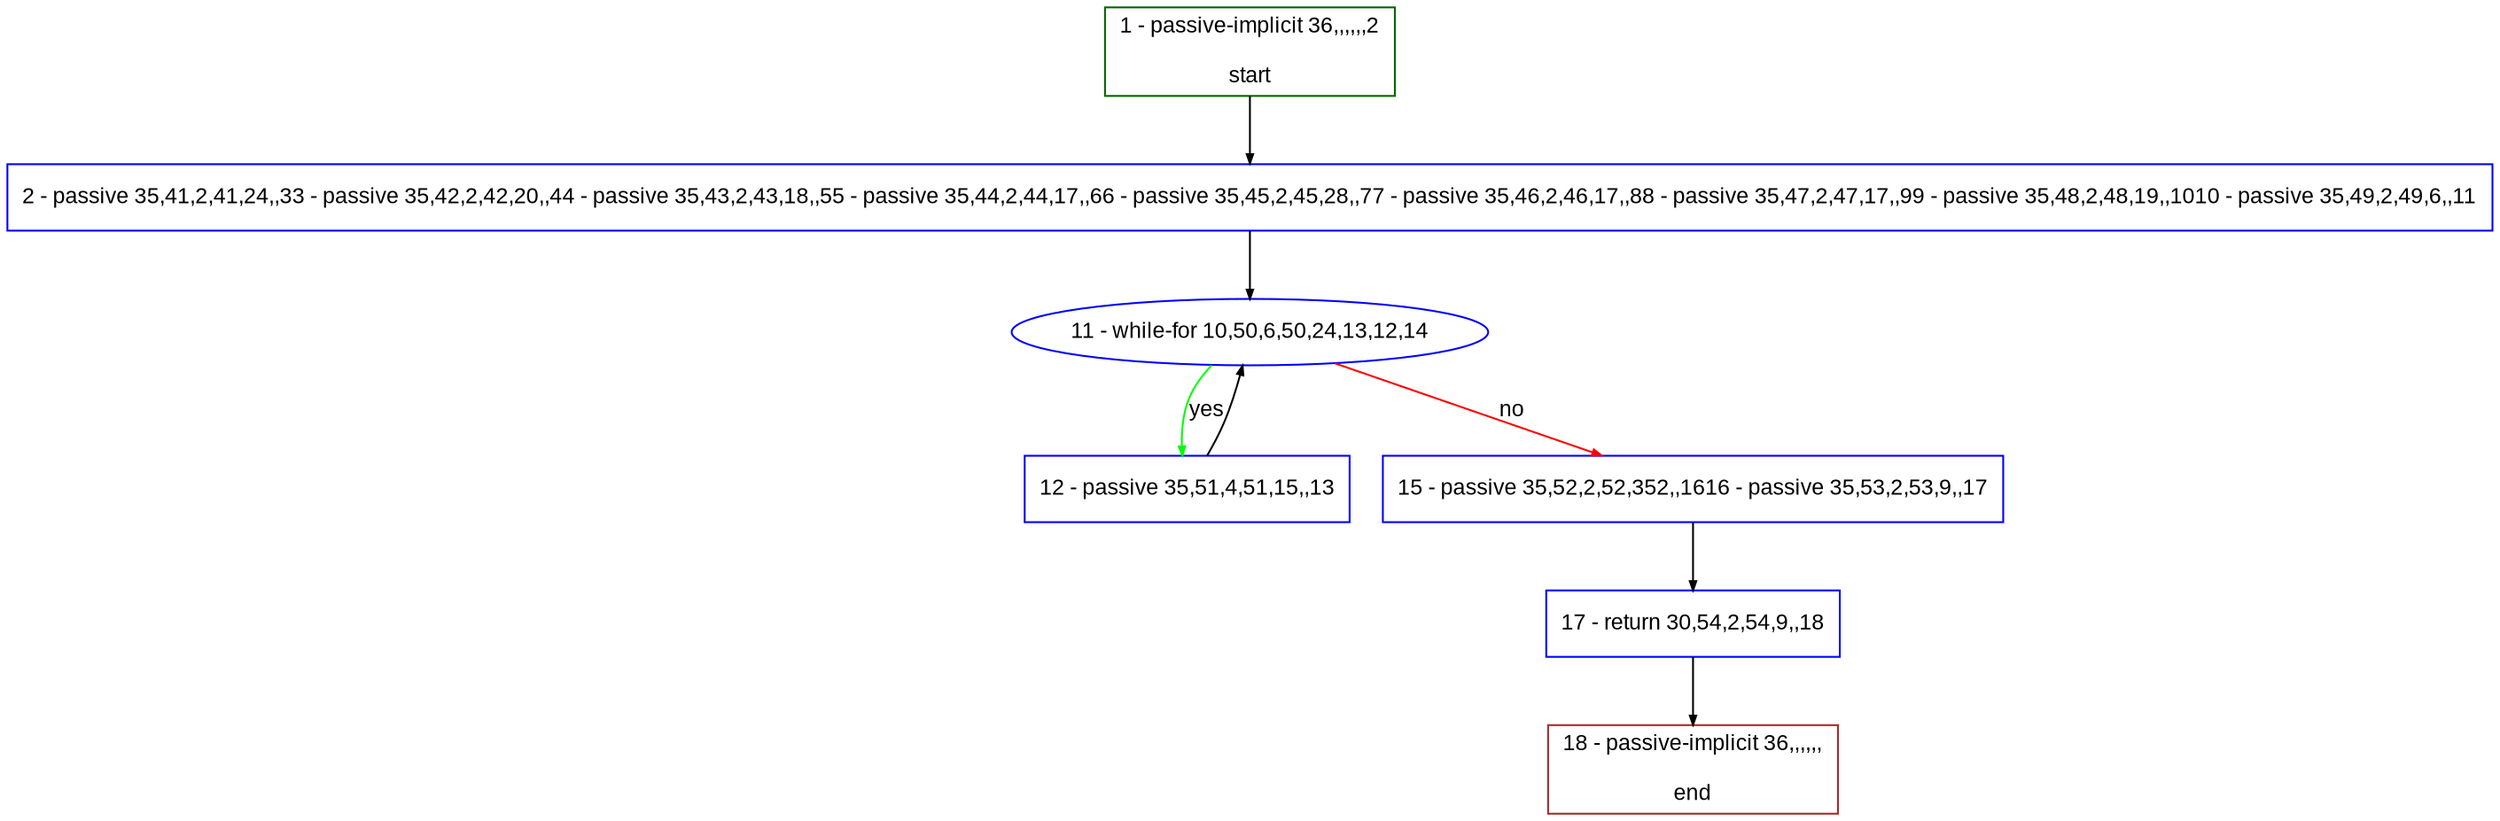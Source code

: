 digraph "" {
  graph [pack="true", label="", fontsize="12", packmode="clust", fontname="Arial", fillcolor="#FFFFCC", bgcolor="white", style="rounded,filled", compound="true"];
  node [node_initialized="no", label="", color="grey", fontsize="12", fillcolor="white", fontname="Arial", style="filled", shape="rectangle", compound="true", fixedsize="false"];
  edge [fontcolor="black", arrowhead="normal", arrowtail="none", arrowsize="0.5", ltail="", label="", color="black", fontsize="12", lhead="", fontname="Arial", dir="forward", compound="true"];
  __N1 [label="2 - passive 35,41,2,41,24,,33 - passive 35,42,2,42,20,,44 - passive 35,43,2,43,18,,55 - passive 35,44,2,44,17,,66 - passive 35,45,2,45,28,,77 - passive 35,46,2,46,17,,88 - passive 35,47,2,47,17,,99 - passive 35,48,2,48,19,,1010 - passive 35,49,2,49,6,,11", color="#0000ff", fillcolor="#ffffff", style="filled", shape="box"];
  __N2 [label="1 - passive-implicit 36,,,,,,2\n\nstart", color="#006400", fillcolor="#ffffff", style="filled", shape="box"];
  __N3 [label="11 - while-for 10,50,6,50,24,13,12,14", color="#0000ff", fillcolor="#ffffff", style="filled", shape="oval"];
  __N4 [label="12 - passive 35,51,4,51,15,,13", color="#0000ff", fillcolor="#ffffff", style="filled", shape="box"];
  __N5 [label="15 - passive 35,52,2,52,352,,1616 - passive 35,53,2,53,9,,17", color="#0000ff", fillcolor="#ffffff", style="filled", shape="box"];
  __N6 [label="17 - return 30,54,2,54,9,,18", color="#0000ff", fillcolor="#ffffff", style="filled", shape="box"];
  __N7 [label="18 - passive-implicit 36,,,,,,\n\nend", color="#a52a2a", fillcolor="#ffffff", style="filled", shape="box"];
  __N2 -> __N1 [arrowhead="normal", arrowtail="none", color="#000000", label="", dir="forward"];
  __N1 -> __N3 [arrowhead="normal", arrowtail="none", color="#000000", label="", dir="forward"];
  __N3 -> __N4 [arrowhead="normal", arrowtail="none", color="#00ff00", label="yes", dir="forward"];
  __N4 -> __N3 [arrowhead="normal", arrowtail="none", color="#000000", label="", dir="forward"];
  __N3 -> __N5 [arrowhead="normal", arrowtail="none", color="#ff0000", label="no", dir="forward"];
  __N5 -> __N6 [arrowhead="normal", arrowtail="none", color="#000000", label="", dir="forward"];
  __N6 -> __N7 [arrowhead="normal", arrowtail="none", color="#000000", label="", dir="forward"];
}
